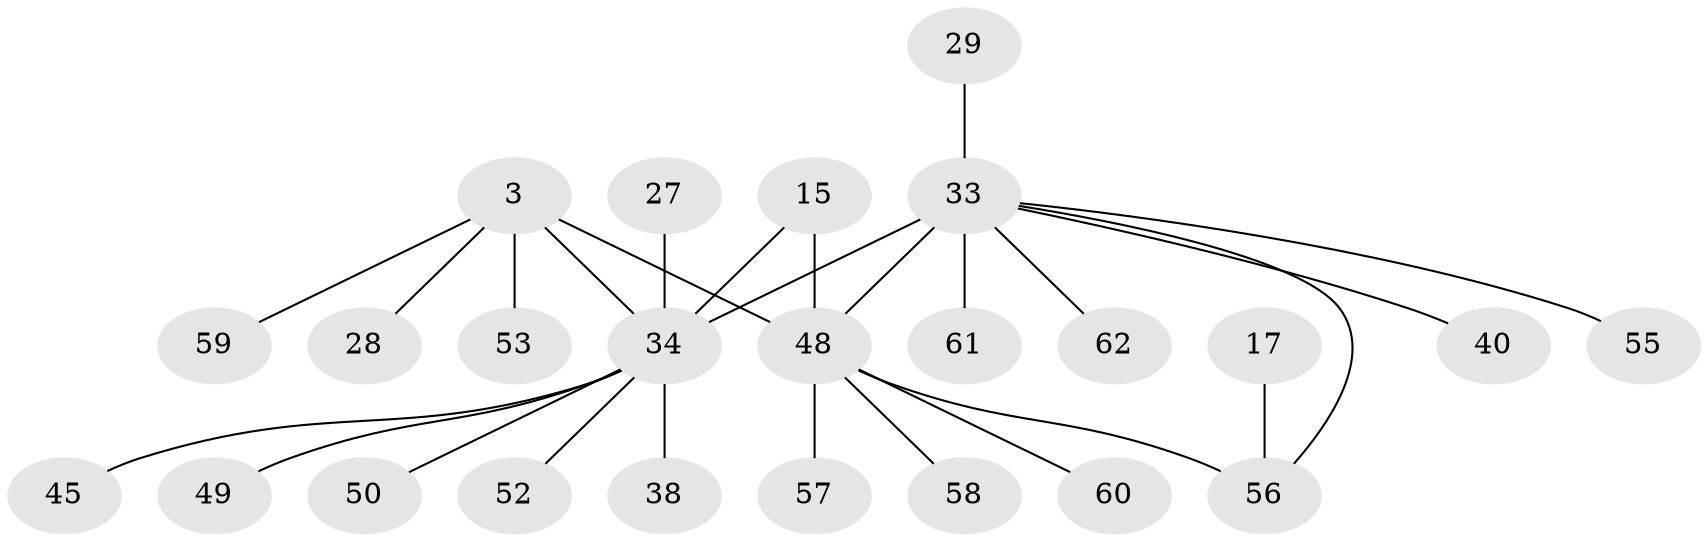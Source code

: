 // original degree distribution, {6: 0.03225806451612903, 7: 0.04838709677419355, 4: 0.06451612903225806, 2: 0.14516129032258066, 8: 0.016129032258064516, 11: 0.016129032258064516, 5: 0.016129032258064516, 3: 0.08064516129032258, 9: 0.016129032258064516, 1: 0.5645161290322581}
// Generated by graph-tools (version 1.1) at 2025/59/03/04/25 21:59:07]
// undirected, 24 vertices, 26 edges
graph export_dot {
graph [start="1"]
  node [color=gray90,style=filled];
  3 [super="+1"];
  15;
  17;
  27;
  28;
  29;
  33 [super="+10+24"];
  34 [super="+23+30+12+2+6"];
  38;
  40;
  45;
  48 [super="+47"];
  49 [super="+43"];
  50 [super="+42"];
  52;
  53 [super="+36"];
  55;
  56 [super="+9"];
  57 [super="+54"];
  58;
  59 [super="+37+51"];
  60 [super="+19+31"];
  61;
  62;
  3 -- 28;
  3 -- 59;
  3 -- 53;
  3 -- 34 [weight=3];
  3 -- 48 [weight=2];
  15 -- 34;
  15 -- 48 [weight=2];
  17 -- 56;
  27 -- 34;
  29 -- 33;
  33 -- 34 [weight=5];
  33 -- 40;
  33 -- 61;
  33 -- 55;
  33 -- 56 [weight=2];
  33 -- 62;
  33 -- 48;
  34 -- 49;
  34 -- 50;
  34 -- 52;
  34 -- 38;
  34 -- 45;
  48 -- 56 [weight=3];
  48 -- 57;
  48 -- 58;
  48 -- 60;
}
